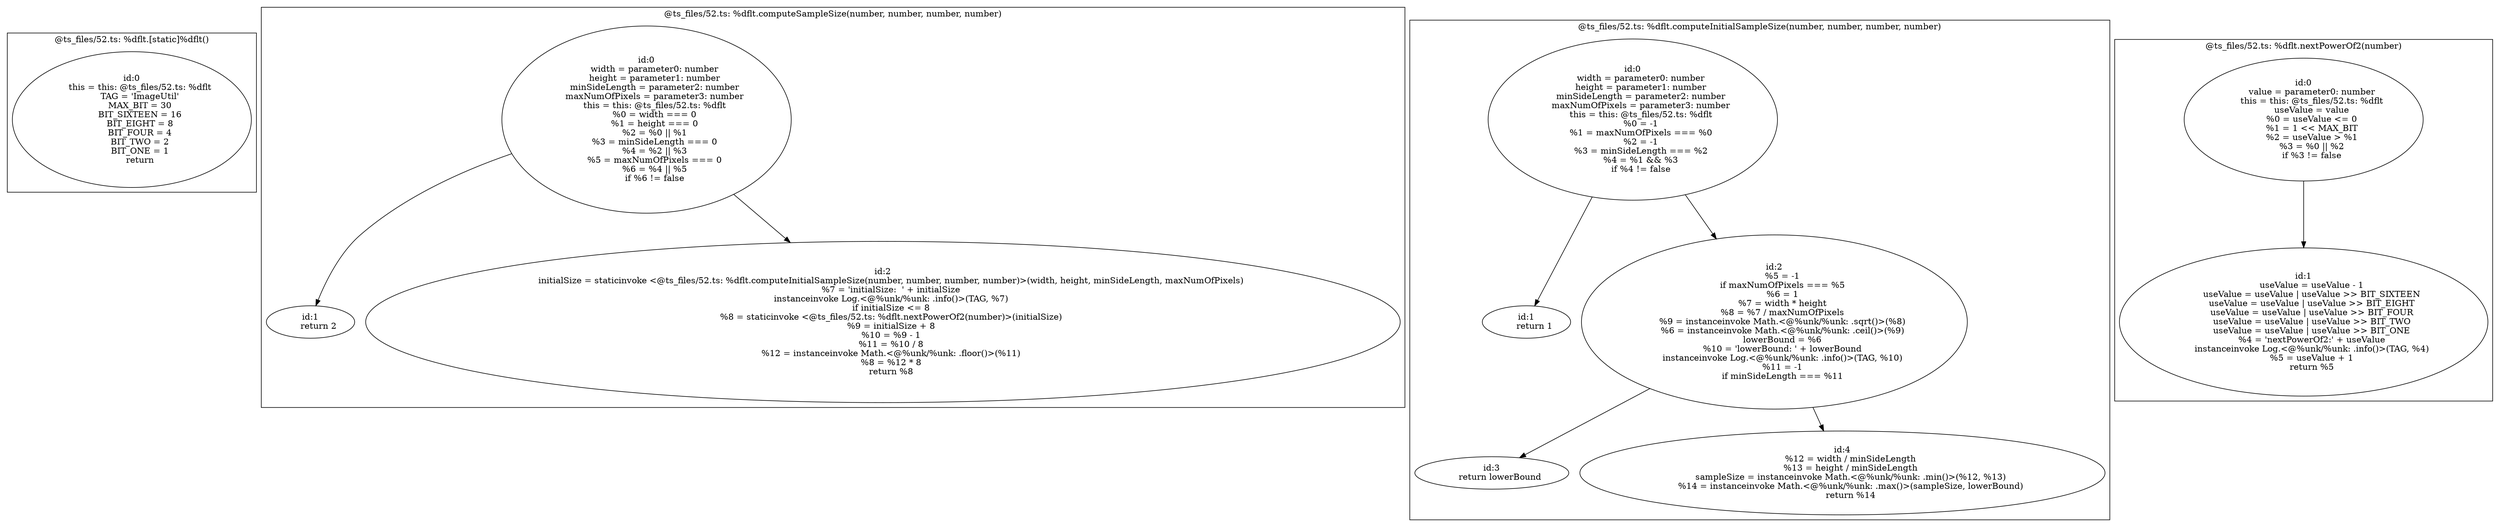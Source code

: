 digraph "52.ts" {
subgraph "cluster_@ts_files/52.ts: %dflt.[static]%dflt()" {
  label="@ts_files/52.ts: %dflt.[static]%dflt()";
  Node33230 [label="id:0
      this = this: @ts_files/52.ts: %dflt
      TAG = 'ImageUtil'
      MAX_BIT = 30
      BIT_SIXTEEN = 16
      BIT_EIGHT = 8
      BIT_FOUR = 4
      BIT_TWO = 2
      BIT_ONE = 1
      return"];
}
subgraph "cluster_@ts_files/52.ts: %dflt.computeSampleSize(number, number, number, number)" {
  label="@ts_files/52.ts: %dflt.computeSampleSize(number, number, number, number)";
  Node66380 [label="id:0
      width = parameter0: number
      height = parameter1: number
      minSideLength = parameter2: number
      maxNumOfPixels = parameter3: number
      this = this: @ts_files/52.ts: %dflt
      %0 = width === 0
      %1 = height === 0
      %2 = %0 || %1
      %3 = minSideLength === 0
      %4 = %2 || %3
      %5 = maxNumOfPixels === 0
      %6 = %4 || %5
      if %6 != false"];
  Node66381 [label="id:1
      return 2"];
  Node66382 [label="id:2
      initialSize = staticinvoke <@ts_files/52.ts: %dflt.computeInitialSampleSize(number, number, number, number)>(width, height, minSideLength, maxNumOfPixels)
      %7 = 'initialSize:  ' + initialSize
      instanceinvoke Log.<@%unk/%unk: .info()>(TAG, %7)
      if initialSize <= 8
      %8 = staticinvoke <@ts_files/52.ts: %dflt.nextPowerOf2(number)>(initialSize)
      %9 = initialSize + 8
      %10 = %9 - 1
      %11 = %10 / 8
      %12 = instanceinvoke Math.<@%unk/%unk: .floor()>(%11)
      %8 = %12 * 8
      return %8"];
  Node66380 -> Node66381;
  Node66380 -> Node66382;
}
subgraph "cluster_@ts_files/52.ts: %dflt.computeInitialSampleSize(number, number, number, number)" {
  label="@ts_files/52.ts: %dflt.computeInitialSampleSize(number, number, number, number)";
  Node73520 [label="id:0
      width = parameter0: number
      height = parameter1: number
      minSideLength = parameter2: number
      maxNumOfPixels = parameter3: number
      this = this: @ts_files/52.ts: %dflt
      %0 = -1
      %1 = maxNumOfPixels === %0
      %2 = -1
      %3 = minSideLength === %2
      %4 = %1 && %3
      if %4 != false"];
  Node73521 [label="id:1
      return 1"];
  Node73522 [label="id:2
      %5 = -1
      if maxNumOfPixels === %5
      %6 = 1
      %7 = width * height
      %8 = %7 / maxNumOfPixels
      %9 = instanceinvoke Math.<@%unk/%unk: .sqrt()>(%8)
      %6 = instanceinvoke Math.<@%unk/%unk: .ceil()>(%9)
      lowerBound = %6
      %10 = 'lowerBound: ' + lowerBound
      instanceinvoke Log.<@%unk/%unk: .info()>(TAG, %10)
      %11 = -1
      if minSideLength === %11"];
  Node73523 [label="id:3
      return lowerBound"];
  Node73524 [label="id:4
      %12 = width / minSideLength
      %13 = height / minSideLength
      sampleSize = instanceinvoke Math.<@%unk/%unk: .min()>(%12, %13)
      %14 = instanceinvoke Math.<@%unk/%unk: .max()>(sampleSize, lowerBound)
      return %14"];
  Node73520 -> Node73521;
  Node73520 -> Node73522;
  Node73522 -> Node73523;
  Node73522 -> Node73524;
}
subgraph "cluster_@ts_files/52.ts: %dflt.nextPowerOf2(number)" {
  label="@ts_files/52.ts: %dflt.nextPowerOf2(number)";
  Node38800 [label="id:0
      value = parameter0: number
      this = this: @ts_files/52.ts: %dflt
      useValue = value
      %0 = useValue <= 0
      %1 = 1 << MAX_BIT
      %2 = useValue > %1
      %3 = %0 || %2
      if %3 != false"];
  Node38801 [label="id:1
      useValue = useValue - 1
      useValue = useValue | useValue >> BIT_SIXTEEN
      useValue = useValue | useValue >> BIT_EIGHT
      useValue = useValue | useValue >> BIT_FOUR
      useValue = useValue | useValue >> BIT_TWO
      useValue = useValue | useValue >> BIT_ONE
      %4 = 'nextPowerOf2:' + useValue
      instanceinvoke Log.<@%unk/%unk: .info()>(TAG, %4)
      %5 = useValue + 1
      return %5"];
  Node38800 -> Node38801;
}
}
